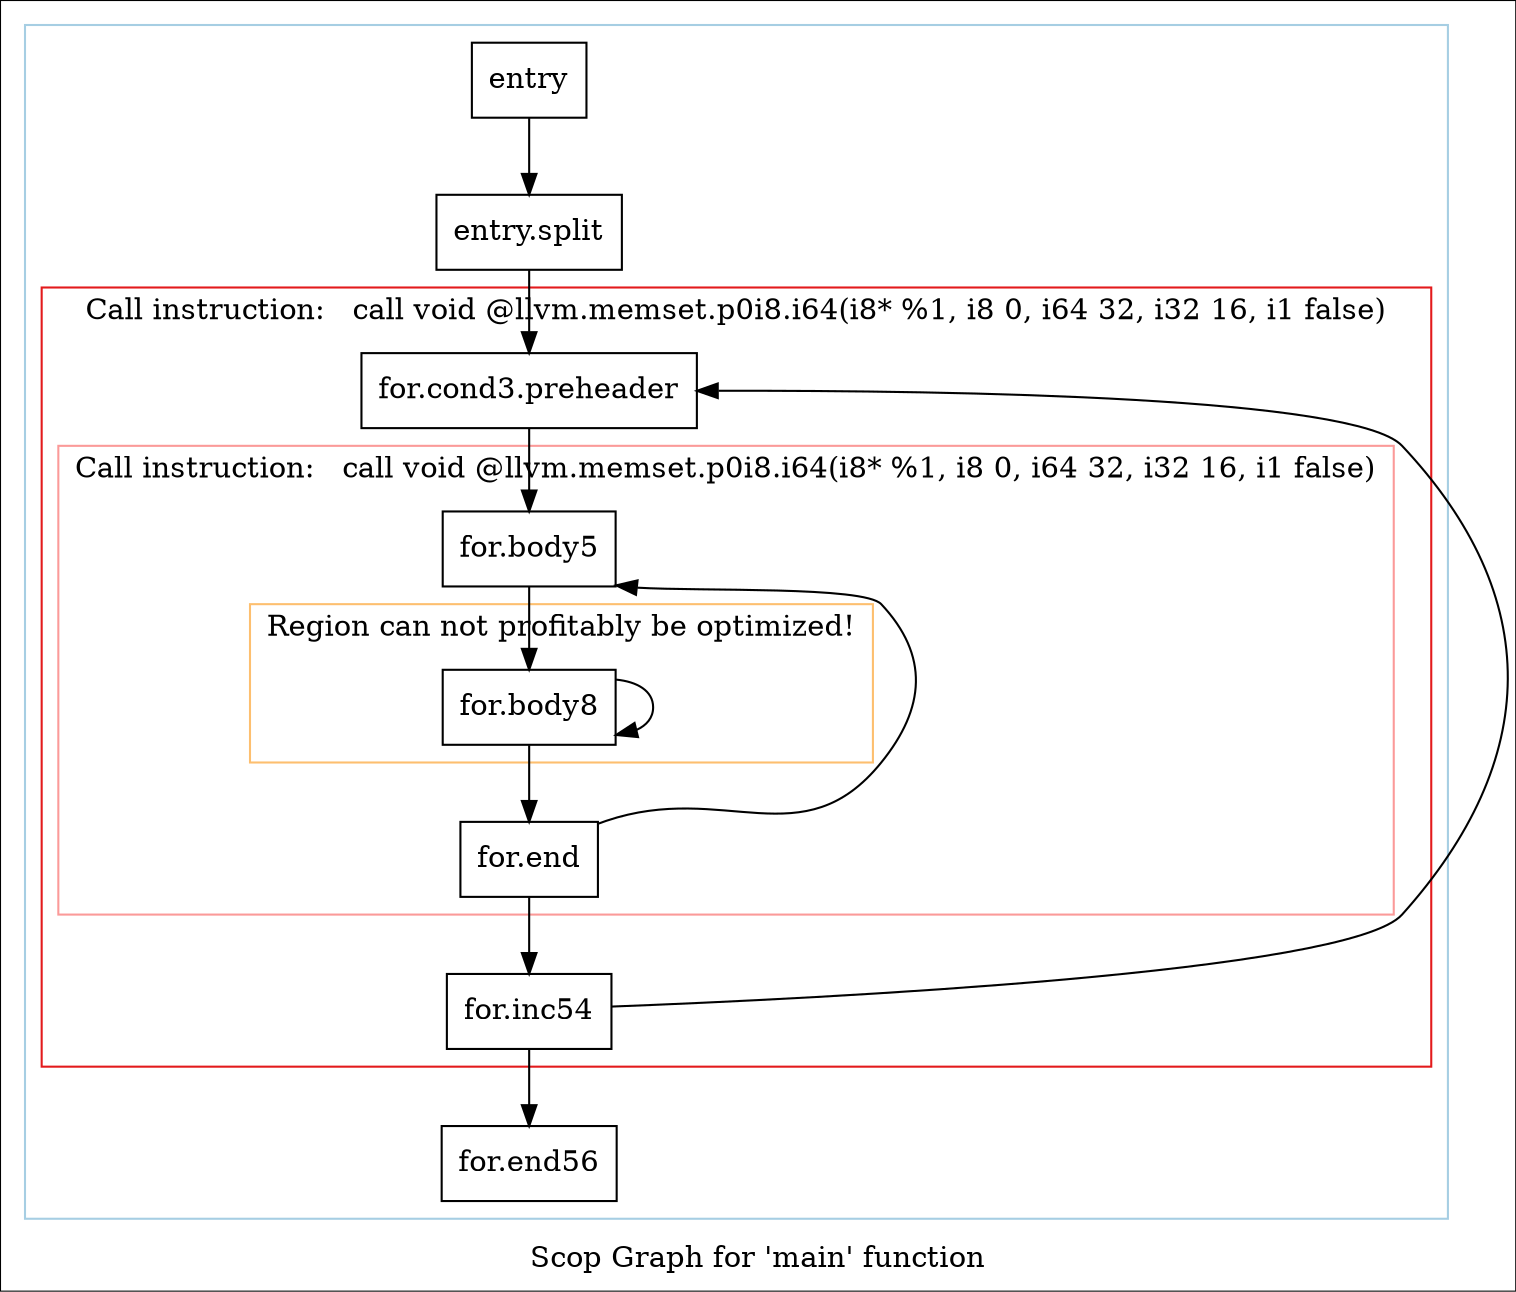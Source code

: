 digraph "Scop Graph for 'main' function" {
	label="Scop Graph for 'main' function";

	Node0x505e520 [shape=record,label="{entry}"];
	Node0x505e520 -> Node0x505e9a0;
	Node0x505e9a0 [shape=record,label="{entry.split}"];
	Node0x505e9a0 -> Node0x5070670;
	Node0x5070670 [shape=record,label="{for.cond3.preheader}"];
	Node0x5070670 -> Node0x5062490;
	Node0x5062490 [shape=record,label="{for.body5}"];
	Node0x5062490 -> Node0x5071410;
	Node0x5071410 [shape=record,label="{for.body8}"];
	Node0x5071410 -> Node0x5071410[constraint=false];
	Node0x5071410 -> Node0x5074100;
	Node0x5074100 [shape=record,label="{for.end}"];
	Node0x5074100 -> Node0x5062490[constraint=false];
	Node0x5074100 -> Node0x5070f50;
	Node0x5070f50 [shape=record,label="{for.inc54}"];
	Node0x5070f50 -> Node0x5070670[constraint=false];
	Node0x5070f50 -> Node0x5049ec0;
	Node0x5049ec0 [shape=record,label="{for.end56}"];
	colorscheme = "paired12"
        subgraph cluster_0x504bbe0 {
          label = "";
          style = solid;
          color = 1
          subgraph cluster_0x50625b0 {
            label = "Call instruction:   call void @llvm.memset.p0i8.i64(i8* %1, i8 0, i64 32, i32 16, i1 false)";
            style = solid;
            color = 6
            subgraph cluster_0x504bc60 {
              label = "Call instruction:   call void @llvm.memset.p0i8.i64(i8* %1, i8 0, i64 32, i32 16, i1 false)";
              style = solid;
              color = 5
              subgraph cluster_0x5062530 {
                label = "Region can not profitably be optimized!";
                style = solid;
                color = 7
                Node0x5071410;
              }
              Node0x5062490;
              Node0x5074100;
            }
            Node0x5070670;
            Node0x5070f50;
          }
          Node0x505e520;
          Node0x505e9a0;
          Node0x5049ec0;
        }
}
